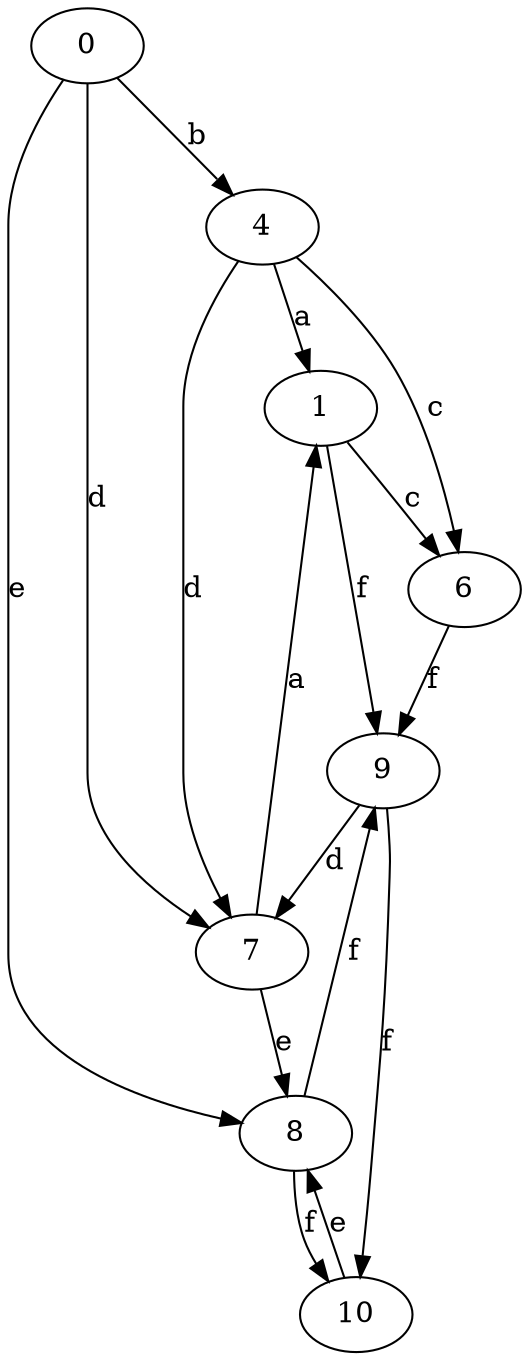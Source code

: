 strict digraph  {
0;
1;
4;
6;
7;
8;
9;
10;
0 -> 4  [label=b];
0 -> 7  [label=d];
0 -> 8  [label=e];
1 -> 6  [label=c];
1 -> 9  [label=f];
4 -> 1  [label=a];
4 -> 6  [label=c];
4 -> 7  [label=d];
6 -> 9  [label=f];
7 -> 1  [label=a];
7 -> 8  [label=e];
8 -> 9  [label=f];
8 -> 10  [label=f];
9 -> 7  [label=d];
9 -> 10  [label=f];
10 -> 8  [label=e];
}
